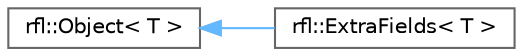 digraph "类继承关系图"
{
 // LATEX_PDF_SIZE
  bgcolor="transparent";
  edge [fontname=Helvetica,fontsize=10,labelfontname=Helvetica,labelfontsize=10];
  node [fontname=Helvetica,fontsize=10,shape=box,height=0.2,width=0.4];
  rankdir="LR";
  Node0 [id="Node000000",label="rfl::Object\< T \>",height=0.2,width=0.4,color="grey40", fillcolor="white", style="filled",URL="$classrfl_1_1_object.html",tooltip=" "];
  Node0 -> Node1 [id="edge5831_Node000000_Node000001",dir="back",color="steelblue1",style="solid",tooltip=" "];
  Node1 [id="Node000001",label="rfl::ExtraFields\< T \>",height=0.2,width=0.4,color="grey40", fillcolor="white", style="filled",URL="$classrfl_1_1_extra_fields.html",tooltip=" "];
}
